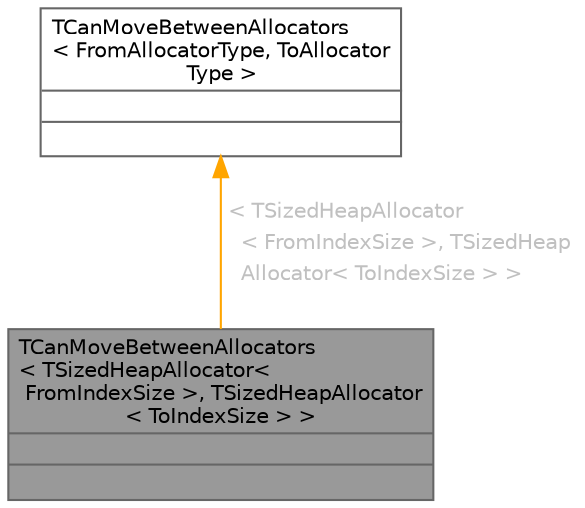 digraph "TCanMoveBetweenAllocators&lt; TSizedHeapAllocator&lt; FromIndexSize &gt;, TSizedHeapAllocator&lt; ToIndexSize &gt; &gt;"
{
 // INTERACTIVE_SVG=YES
 // LATEX_PDF_SIZE
  bgcolor="transparent";
  edge [fontname=Helvetica,fontsize=10,labelfontname=Helvetica,labelfontsize=10];
  node [fontname=Helvetica,fontsize=10,shape=box,height=0.2,width=0.4];
  Node1 [id="Node000001",shape=plain,label=<<TABLE CELLBORDER="0" BORDER="1"><TR><TD COLSPAN="2" CELLPADDING="1" CELLSPACING="0">TCanMoveBetweenAllocators<BR ALIGN="LEFT"/>&lt; TSizedHeapAllocator&lt;<BR ALIGN="LEFT"/> FromIndexSize &gt;, TSizedHeapAllocator<BR ALIGN="LEFT"/>&lt; ToIndexSize &gt; &gt;</TD></TR>
<HR/>
<TR><TD COLSPAN="2" CELLPADDING="1" CELLSPACING="0">&nbsp;</TD></TR>
<HR/>
<TR><TD COLSPAN="2" CELLPADDING="1" CELLSPACING="0">&nbsp;</TD></TR>
</TABLE>>
,height=0.2,width=0.4,color="gray40", fillcolor="grey60", style="filled", fontcolor="black",tooltip=" "];
  Node2 -> Node1 [id="edge1_Node000001_Node000002",dir="back",color="orange",style="solid",tooltip=" ",label=<<TABLE CELLBORDER="0" BORDER="0"><TR><TD VALIGN="top" ALIGN="LEFT" CELLPADDING="1" CELLSPACING="0">&lt; TSizedHeapAllocator</TD></TR>
<TR><TD VALIGN="top" ALIGN="LEFT" CELLPADDING="1" CELLSPACING="0">&nbsp;&nbsp;&lt; FromIndexSize &gt;, TSizedHeap</TD></TR>
<TR><TD VALIGN="top" ALIGN="LEFT" CELLPADDING="1" CELLSPACING="0">&nbsp;&nbsp;Allocator&lt; ToIndexSize &gt; &gt;</TD></TR>
</TABLE>> ,fontcolor="grey" ];
  Node2 [id="Node000002",shape=plain,label=<<TABLE CELLBORDER="0" BORDER="1"><TR><TD COLSPAN="2" CELLPADDING="1" CELLSPACING="0">TCanMoveBetweenAllocators<BR ALIGN="LEFT"/>&lt; FromAllocatorType, ToAllocator<BR ALIGN="LEFT"/>Type &gt;</TD></TR>
<HR/>
<TR><TD COLSPAN="2" CELLPADDING="1" CELLSPACING="0">&nbsp;</TD></TR>
<HR/>
<TR><TD COLSPAN="2" CELLPADDING="1" CELLSPACING="0">&nbsp;</TD></TR>
</TABLE>>
,height=0.2,width=0.4,color="gray40", fillcolor="white", style="filled",URL="$d1/d11/structTCanMoveBetweenAllocators.html",tooltip=" "];
}
